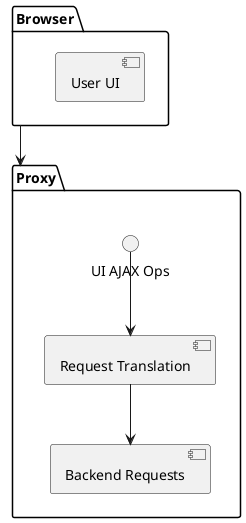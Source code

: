 @startuml
package Browser as browser {
  component "User UI" as userui
}
package Proxy as uiproxy {
  interface "UI AJAX Ops" as uiajax
  component "Request Translation" as uirequests
  component "Backend Requests" as uibackend
  uiajax -down-> uirequests
  uirequests -down-> uibackend  
}
browser -down-> uiproxy  
@enduml